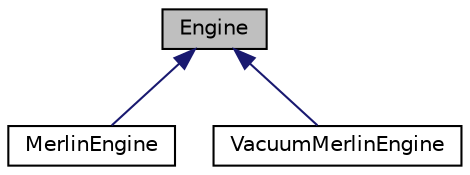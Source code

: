 digraph "Engine"
{
 // LATEX_PDF_SIZE
  edge [fontname="Helvetica",fontsize="10",labelfontname="Helvetica",labelfontsize="10"];
  node [fontname="Helvetica",fontsize="10",shape=record];
  Node1 [label="Engine",height=0.2,width=0.4,color="black", fillcolor="grey75", style="filled", fontcolor="black",tooltip=" "];
  Node1 -> Node2 [dir="back",color="midnightblue",fontsize="10",style="solid"];
  Node2 [label="MerlinEngine",height=0.2,width=0.4,color="black", fillcolor="white", style="filled",URL="$classMerlinEngine.html",tooltip=" "];
  Node1 -> Node3 [dir="back",color="midnightblue",fontsize="10",style="solid"];
  Node3 [label="VacuumMerlinEngine",height=0.2,width=0.4,color="black", fillcolor="white", style="filled",URL="$classVacuumMerlinEngine.html",tooltip=" "];
}
